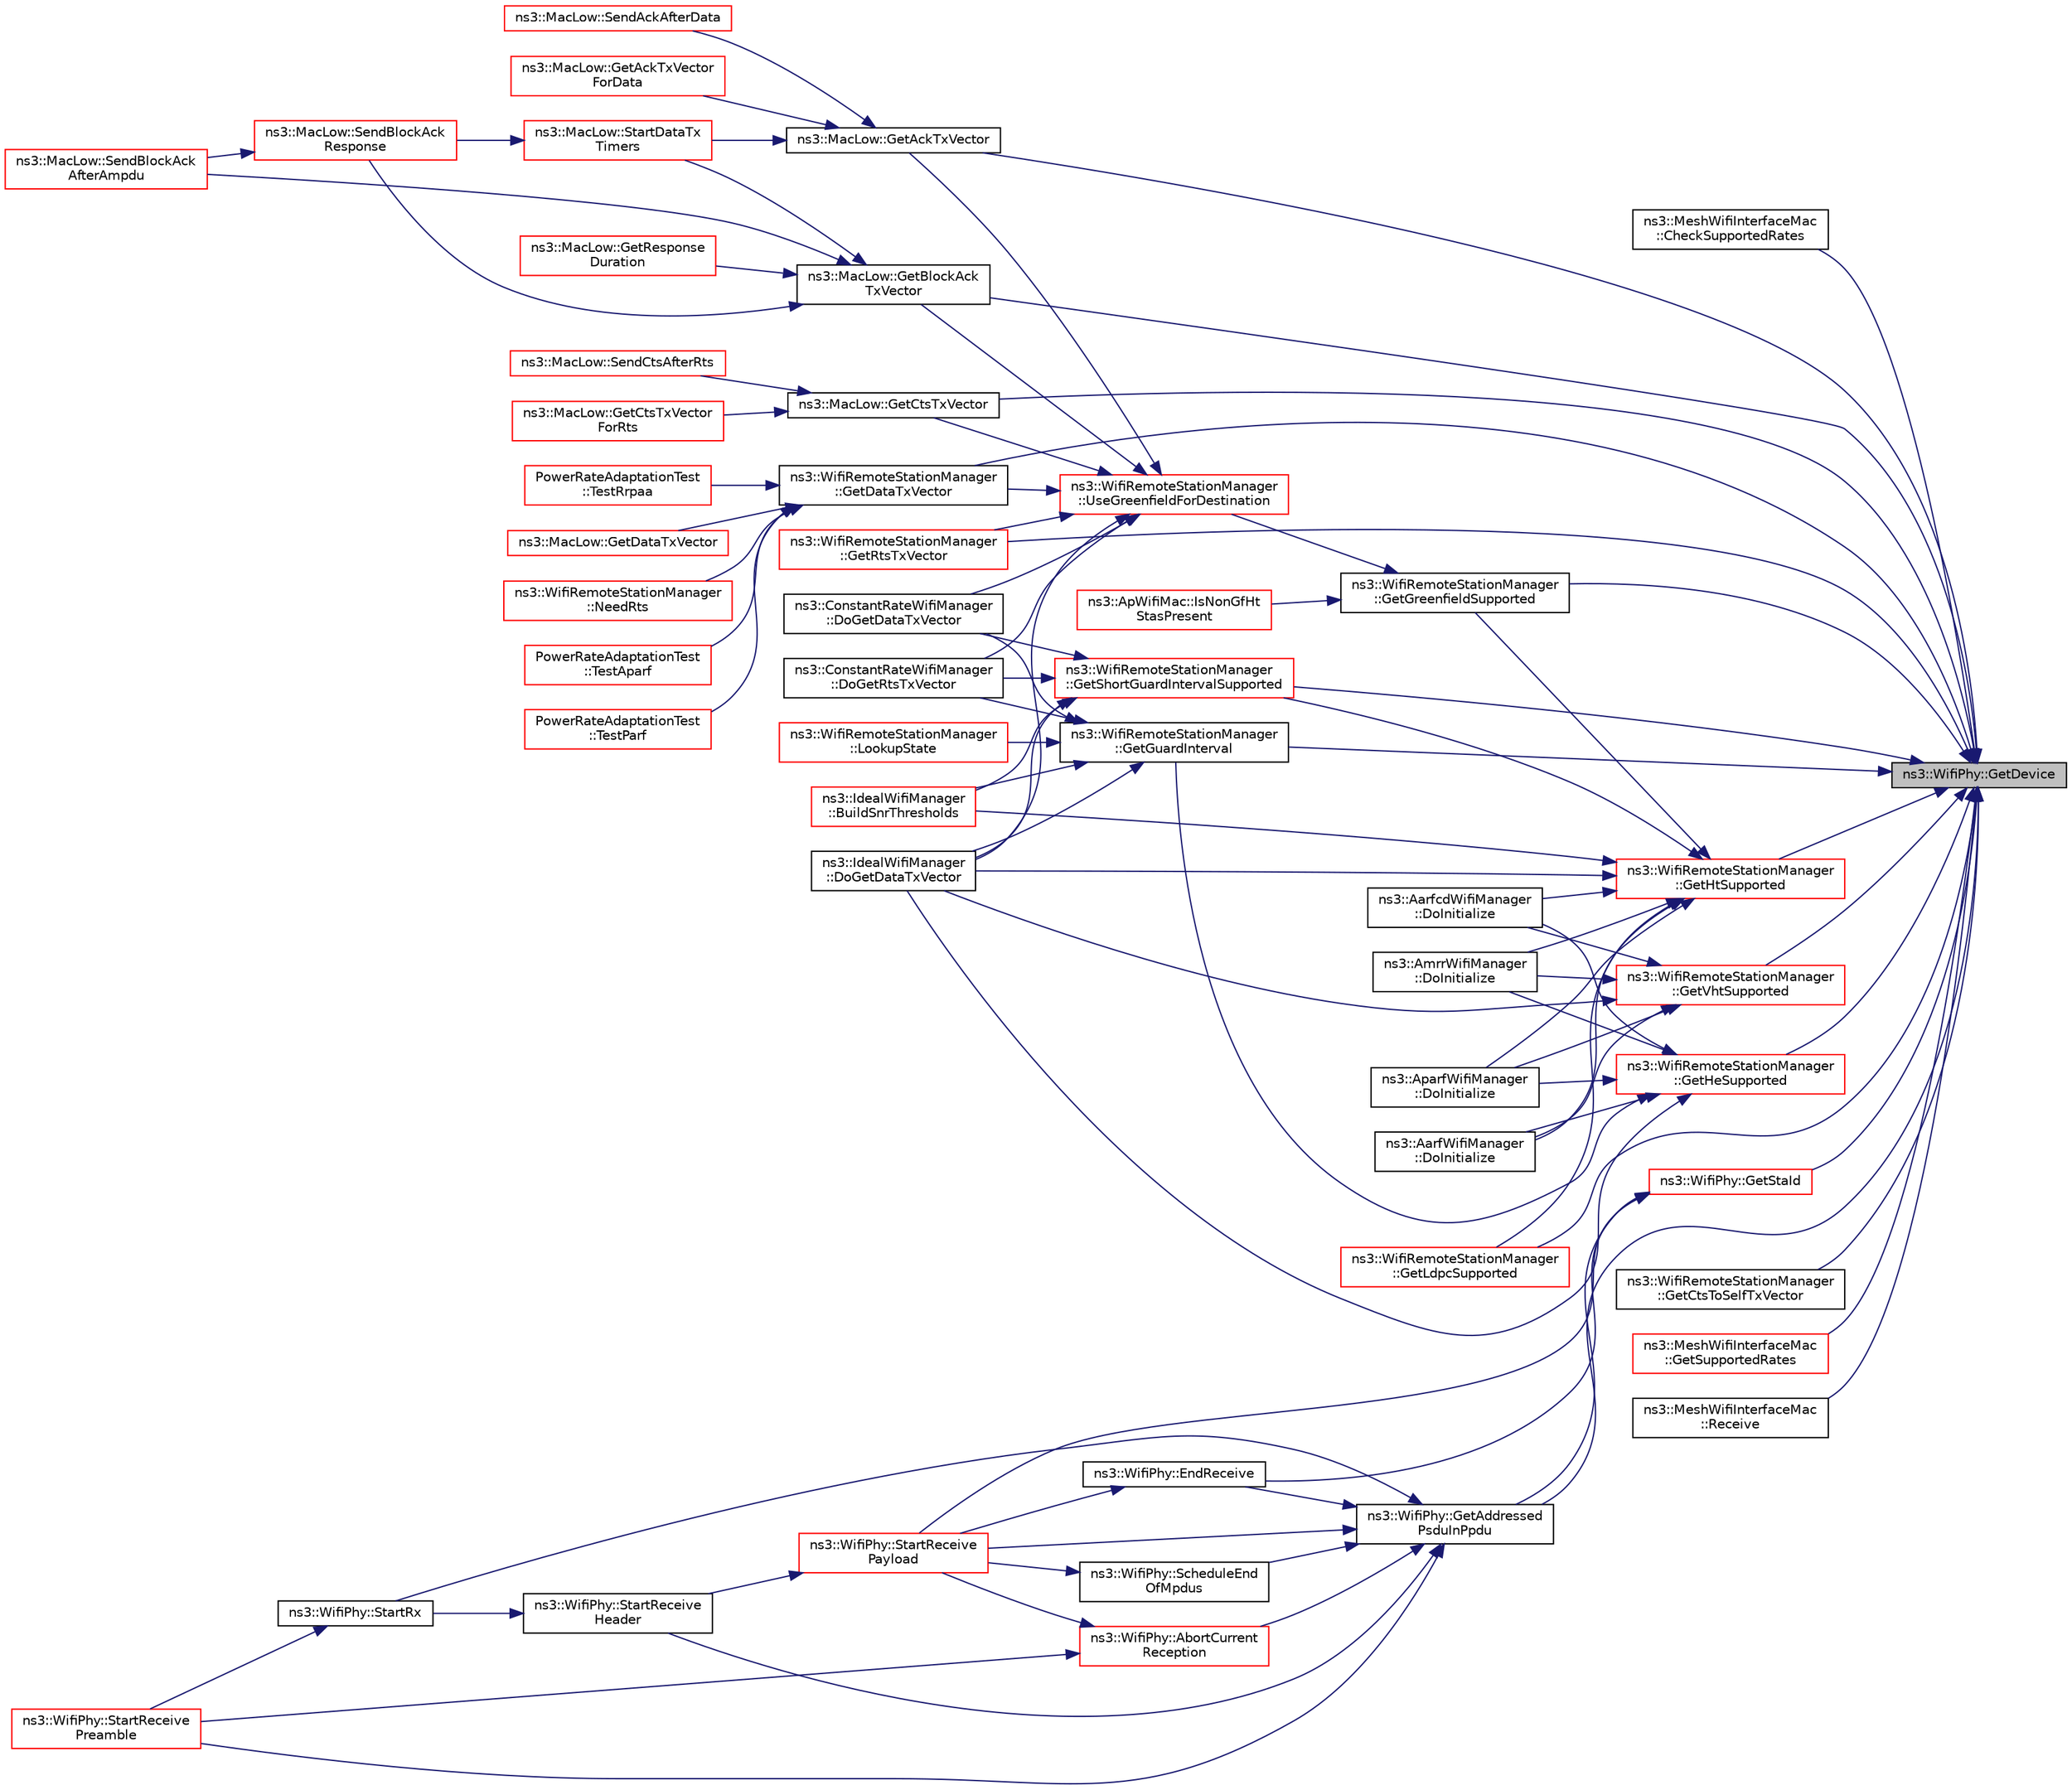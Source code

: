 digraph "ns3::WifiPhy::GetDevice"
{
 // LATEX_PDF_SIZE
  edge [fontname="Helvetica",fontsize="10",labelfontname="Helvetica",labelfontsize="10"];
  node [fontname="Helvetica",fontsize="10",shape=record];
  rankdir="RL";
  Node1 [label="ns3::WifiPhy::GetDevice",height=0.2,width=0.4,color="black", fillcolor="grey75", style="filled", fontcolor="black",tooltip="Return the device this PHY is associated with."];
  Node1 -> Node2 [dir="back",color="midnightblue",fontsize="10",style="solid",fontname="Helvetica"];
  Node2 [label="ns3::MeshWifiInterfaceMac\l::CheckSupportedRates",height=0.2,width=0.4,color="black", fillcolor="white", style="filled",URL="$classns3_1_1_mesh_wifi_interface_mac.html#a0d8d92606ef1a302fc967a8c058d5f81",tooltip="Check supported rates."];
  Node1 -> Node3 [dir="back",color="midnightblue",fontsize="10",style="solid",fontname="Helvetica"];
  Node3 [label="ns3::MacLow::GetAckTxVector",height=0.2,width=0.4,color="black", fillcolor="white", style="filled",URL="$classns3_1_1_mac_low.html#aae813ebc059b7e6aa1c88607e2969936",tooltip="Return a TXVECTOR for the Ack frame given the destination and the mode of the Data used by the sender..."];
  Node3 -> Node4 [dir="back",color="midnightblue",fontsize="10",style="solid",fontname="Helvetica"];
  Node4 [label="ns3::MacLow::GetAckTxVector\lForData",height=0.2,width=0.4,color="red", fillcolor="white", style="filled",URL="$classns3_1_1_mac_low.html#aaa82a9f5d9971541a7135f39c4287104",tooltip="Return a TXVECTOR for the BlockAck frame given the destination and the mode of the Data used by the s..."];
  Node3 -> Node6 [dir="back",color="midnightblue",fontsize="10",style="solid",fontname="Helvetica"];
  Node6 [label="ns3::MacLow::SendAckAfterData",height=0.2,width=0.4,color="red", fillcolor="white", style="filled",URL="$classns3_1_1_mac_low.html#a8db1635644b89072dfcb5fbc2330031b",tooltip="Send Ack after receiving Data."];
  Node3 -> Node10 [dir="back",color="midnightblue",fontsize="10",style="solid",fontname="Helvetica"];
  Node10 [label="ns3::MacLow::StartDataTx\lTimers",height=0.2,width=0.4,color="red", fillcolor="white", style="filled",URL="$classns3_1_1_mac_low.html#ae7e8072b7d1f8b775000f6f07ee5a3c1",tooltip="Start a Data timer by scheduling appropriate Ack timeout."];
  Node10 -> Node11 [dir="back",color="midnightblue",fontsize="10",style="solid",fontname="Helvetica"];
  Node11 [label="ns3::MacLow::SendBlockAck\lResponse",height=0.2,width=0.4,color="red", fillcolor="white", style="filled",URL="$classns3_1_1_mac_low.html#a85c374be43ba3bd52fd1ad6efdfef6c6",tooltip="This method creates BlockAck frame with header equals to blockAck and start its transmission."];
  Node11 -> Node12 [dir="back",color="midnightblue",fontsize="10",style="solid",fontname="Helvetica"];
  Node12 [label="ns3::MacLow::SendBlockAck\lAfterAmpdu",height=0.2,width=0.4,color="red", fillcolor="white", style="filled",URL="$classns3_1_1_mac_low.html#af6e2acc771d188c0959871f142912296",tooltip="Invoked after an A-MPDU has been received."];
  Node1 -> Node19 [dir="back",color="midnightblue",fontsize="10",style="solid",fontname="Helvetica"];
  Node19 [label="ns3::WifiPhy::GetAddressed\lPsduInPpdu",height=0.2,width=0.4,color="black", fillcolor="white", style="filled",URL="$classns3_1_1_wifi_phy.html#a1f8556187bd0e7680a013cab7dc67346",tooltip="Get the PSDU addressed to that PHY in a PPDU (useful for MU PPDU)."];
  Node19 -> Node20 [dir="back",color="midnightblue",fontsize="10",style="solid",fontname="Helvetica"];
  Node20 [label="ns3::WifiPhy::AbortCurrent\lReception",height=0.2,width=0.4,color="red", fillcolor="white", style="filled",URL="$classns3_1_1_wifi_phy.html#a4729f4a5f331978f9b70880a81feaa3b",tooltip="Due to newly arrived signal, the current reception cannot be continued and has to be aborted."];
  Node20 -> Node47 [dir="back",color="midnightblue",fontsize="10",style="solid",fontname="Helvetica"];
  Node47 [label="ns3::WifiPhy::StartReceive\lPayload",height=0.2,width=0.4,color="red", fillcolor="white", style="filled",URL="$classns3_1_1_wifi_phy.html#a613c3092a7f6f1dc2d815a4d2de989fa",tooltip="Start receiving the PSDU (i.e."];
  Node47 -> Node22 [dir="back",color="midnightblue",fontsize="10",style="solid",fontname="Helvetica"];
  Node22 [label="ns3::WifiPhy::StartReceive\lHeader",height=0.2,width=0.4,color="black", fillcolor="white", style="filled",URL="$classns3_1_1_wifi_phy.html#aa7bcb29f6ad8b8280792fc83a25f8eac",tooltip="Start receiving the PHY header of a PPDU (i.e."];
  Node22 -> Node23 [dir="back",color="midnightblue",fontsize="10",style="solid",fontname="Helvetica"];
  Node23 [label="ns3::WifiPhy::StartRx",height=0.2,width=0.4,color="black", fillcolor="white", style="filled",URL="$classns3_1_1_wifi_phy.html#aa648c638c7142f2b3ab902b428710290",tooltip="Starting receiving the PPDU after having detected the medium is idle or after a reception switch."];
  Node23 -> Node24 [dir="back",color="midnightblue",fontsize="10",style="solid",fontname="Helvetica"];
  Node24 [label="ns3::WifiPhy::StartReceive\lPreamble",height=0.2,width=0.4,color="red", fillcolor="white", style="filled",URL="$classns3_1_1_wifi_phy.html#af931f42dfd80e57d56822a021b13f9a7",tooltip="Start receiving the PHY preamble of a PPDU (i.e."];
  Node20 -> Node24 [dir="back",color="midnightblue",fontsize="10",style="solid",fontname="Helvetica"];
  Node19 -> Node48 [dir="back",color="midnightblue",fontsize="10",style="solid",fontname="Helvetica"];
  Node48 [label="ns3::WifiPhy::EndReceive",height=0.2,width=0.4,color="black", fillcolor="white", style="filled",URL="$classns3_1_1_wifi_phy.html#a0528e5f0ded822ff3df47b5146cb0484",tooltip="The last symbol of the PPDU has arrived."];
  Node48 -> Node47 [dir="back",color="midnightblue",fontsize="10",style="solid",fontname="Helvetica"];
  Node19 -> Node49 [dir="back",color="midnightblue",fontsize="10",style="solid",fontname="Helvetica"];
  Node49 [label="ns3::WifiPhy::ScheduleEnd\lOfMpdus",height=0.2,width=0.4,color="black", fillcolor="white", style="filled",URL="$classns3_1_1_wifi_phy.html#a2f2d338a875de35148a213a6bea1337d",tooltip="Schedule end of MPDUs events."];
  Node49 -> Node47 [dir="back",color="midnightblue",fontsize="10",style="solid",fontname="Helvetica"];
  Node19 -> Node22 [dir="back",color="midnightblue",fontsize="10",style="solid",fontname="Helvetica"];
  Node19 -> Node47 [dir="back",color="midnightblue",fontsize="10",style="solid",fontname="Helvetica"];
  Node19 -> Node24 [dir="back",color="midnightblue",fontsize="10",style="solid",fontname="Helvetica"];
  Node19 -> Node23 [dir="back",color="midnightblue",fontsize="10",style="solid",fontname="Helvetica"];
  Node1 -> Node50 [dir="back",color="midnightblue",fontsize="10",style="solid",fontname="Helvetica"];
  Node50 [label="ns3::MacLow::GetBlockAck\lTxVector",height=0.2,width=0.4,color="black", fillcolor="white", style="filled",URL="$classns3_1_1_mac_low.html#a227f7cf96af4e059f660cd6668869e69",tooltip="Return a TXVECTOR for the BlockAck frame given the destination and the mode of the Data used by the s..."];
  Node50 -> Node51 [dir="back",color="midnightblue",fontsize="10",style="solid",fontname="Helvetica"];
  Node51 [label="ns3::MacLow::GetResponse\lDuration",height=0.2,width=0.4,color="red", fillcolor="white", style="filled",URL="$classns3_1_1_mac_low.html#ae23ccb3c313c640daf5bd4c857eb0d7a",tooltip="Return the time required to transmit the response frames (Ack or BAR+BA following the policy configur..."];
  Node50 -> Node12 [dir="back",color="midnightblue",fontsize="10",style="solid",fontname="Helvetica"];
  Node50 -> Node11 [dir="back",color="midnightblue",fontsize="10",style="solid",fontname="Helvetica"];
  Node50 -> Node10 [dir="back",color="midnightblue",fontsize="10",style="solid",fontname="Helvetica"];
  Node1 -> Node56 [dir="back",color="midnightblue",fontsize="10",style="solid",fontname="Helvetica"];
  Node56 [label="ns3::WifiRemoteStationManager\l::GetCtsToSelfTxVector",height=0.2,width=0.4,color="black", fillcolor="white", style="filled",URL="$classns3_1_1_wifi_remote_station_manager.html#ab678ba97c31f92e03c4cc8dacd7f622b",tooltip="Since CTS-to-self parameters are not dependent on the station, it is implemented in wifi remote stati..."];
  Node1 -> Node57 [dir="back",color="midnightblue",fontsize="10",style="solid",fontname="Helvetica"];
  Node57 [label="ns3::MacLow::GetCtsTxVector",height=0.2,width=0.4,color="black", fillcolor="white", style="filled",URL="$classns3_1_1_mac_low.html#abe2810a59020adbcf64abbef2bcf319f",tooltip="Return a TXVECTOR for the CTS frame given the destination and the mode of the RTS used by the sender."];
  Node57 -> Node58 [dir="back",color="midnightblue",fontsize="10",style="solid",fontname="Helvetica"];
  Node58 [label="ns3::MacLow::GetCtsTxVector\lForRts",height=0.2,width=0.4,color="red", fillcolor="white", style="filled",URL="$classns3_1_1_mac_low.html#a10a0e90050844fe4273e1259fb23530f",tooltip="Return a TXVECTOR for the CTS frame given the destination and the mode of the RTS used by the sender."];
  Node57 -> Node60 [dir="back",color="midnightblue",fontsize="10",style="solid",fontname="Helvetica"];
  Node60 [label="ns3::MacLow::SendCtsAfterRts",height=0.2,width=0.4,color="red", fillcolor="white", style="filled",URL="$classns3_1_1_mac_low.html#aebcd4c3e8d64fb53af1f8a862c766e33",tooltip="Send CTS after receiving RTS."];
  Node1 -> Node61 [dir="back",color="midnightblue",fontsize="10",style="solid",fontname="Helvetica"];
  Node61 [label="ns3::WifiRemoteStationManager\l::GetDataTxVector",height=0.2,width=0.4,color="black", fillcolor="white", style="filled",URL="$classns3_1_1_wifi_remote_station_manager.html#a694863b2c3093952b2629e5a2d341a75",tooltip=" "];
  Node61 -> Node62 [dir="back",color="midnightblue",fontsize="10",style="solid",fontname="Helvetica"];
  Node62 [label="ns3::MacLow::GetDataTxVector",height=0.2,width=0.4,color="red", fillcolor="white", style="filled",URL="$classns3_1_1_mac_low.html#aeb3a8ccdb7a068b7ee69d507a66a1b60",tooltip="Return a TXVECTOR for the Data frame given the destination."];
  Node61 -> Node65 [dir="back",color="midnightblue",fontsize="10",style="solid",fontname="Helvetica"];
  Node65 [label="ns3::WifiRemoteStationManager\l::NeedRts",height=0.2,width=0.4,color="red", fillcolor="white", style="filled",URL="$classns3_1_1_wifi_remote_station_manager.html#a39ace4bf721e87a345bcd650f990ae3c",tooltip=" "];
  Node61 -> Node156 [dir="back",color="midnightblue",fontsize="10",style="solid",fontname="Helvetica"];
  Node156 [label="PowerRateAdaptationTest\l::TestAparf",height=0.2,width=0.4,color="red", fillcolor="white", style="filled",URL="$class_power_rate_adaptation_test.html#a3c3954526cb787125fea4c50cfe76174",tooltip="Test aparf function."];
  Node61 -> Node158 [dir="back",color="midnightblue",fontsize="10",style="solid",fontname="Helvetica"];
  Node158 [label="PowerRateAdaptationTest\l::TestParf",height=0.2,width=0.4,color="red", fillcolor="white", style="filled",URL="$class_power_rate_adaptation_test.html#a06db52c180644f3b961de054c41f2115",tooltip="Test parf function."];
  Node61 -> Node159 [dir="back",color="midnightblue",fontsize="10",style="solid",fontname="Helvetica"];
  Node159 [label="PowerRateAdaptationTest\l::TestRrpaa",height=0.2,width=0.4,color="red", fillcolor="white", style="filled",URL="$class_power_rate_adaptation_test.html#af0e5f044ed9bdf20dc203926ff8677b4",tooltip="Test rrpaa function."];
  Node1 -> Node160 [dir="back",color="midnightblue",fontsize="10",style="solid",fontname="Helvetica"];
  Node160 [label="ns3::WifiRemoteStationManager\l::GetGreenfieldSupported",height=0.2,width=0.4,color="black", fillcolor="white", style="filled",URL="$classns3_1_1_wifi_remote_station_manager.html#a3b4548baccd2f1a39a0415a3099396bb",tooltip="Return whether the device has HT Greenfield support enabled."];
  Node160 -> Node161 [dir="back",color="midnightblue",fontsize="10",style="solid",fontname="Helvetica"];
  Node161 [label="ns3::ApWifiMac::IsNonGfHt\lStasPresent",height=0.2,width=0.4,color="red", fillcolor="white", style="filled",URL="$classns3_1_1_ap_wifi_mac.html#a3df0ccf5ed9e1232bcb2d6847d8aae15",tooltip="Determine whether non-Greenfield HT stations are present or not."];
  Node160 -> Node163 [dir="back",color="midnightblue",fontsize="10",style="solid",fontname="Helvetica"];
  Node163 [label="ns3::WifiRemoteStationManager\l::UseGreenfieldForDestination",height=0.2,width=0.4,color="red", fillcolor="white", style="filled",URL="$classns3_1_1_wifi_remote_station_manager.html#ad0838e2b79a382cf65f68b7cde8ec608",tooltip=" "];
  Node163 -> Node170 [dir="back",color="midnightblue",fontsize="10",style="solid",fontname="Helvetica"];
  Node170 [label="ns3::ConstantRateWifiManager\l::DoGetDataTxVector",height=0.2,width=0.4,color="black", fillcolor="white", style="filled",URL="$classns3_1_1_constant_rate_wifi_manager.html#a1e14573f51c878a2fa5511a2c43a2024",tooltip=" "];
  Node163 -> Node171 [dir="back",color="midnightblue",fontsize="10",style="solid",fontname="Helvetica"];
  Node171 [label="ns3::IdealWifiManager\l::DoGetDataTxVector",height=0.2,width=0.4,color="black", fillcolor="white", style="filled",URL="$classns3_1_1_ideal_wifi_manager.html#a2e7570eb1f5cbef1067cfb714e94218e",tooltip=" "];
  Node163 -> Node183 [dir="back",color="midnightblue",fontsize="10",style="solid",fontname="Helvetica"];
  Node183 [label="ns3::ConstantRateWifiManager\l::DoGetRtsTxVector",height=0.2,width=0.4,color="black", fillcolor="white", style="filled",URL="$classns3_1_1_constant_rate_wifi_manager.html#aceb6e32d01d5c3279e96bafde5568719",tooltip=" "];
  Node163 -> Node3 [dir="back",color="midnightblue",fontsize="10",style="solid",fontname="Helvetica"];
  Node163 -> Node50 [dir="back",color="midnightblue",fontsize="10",style="solid",fontname="Helvetica"];
  Node163 -> Node57 [dir="back",color="midnightblue",fontsize="10",style="solid",fontname="Helvetica"];
  Node163 -> Node61 [dir="back",color="midnightblue",fontsize="10",style="solid",fontname="Helvetica"];
  Node163 -> Node192 [dir="back",color="midnightblue",fontsize="10",style="solid",fontname="Helvetica"];
  Node192 [label="ns3::WifiRemoteStationManager\l::GetRtsTxVector",height=0.2,width=0.4,color="red", fillcolor="white", style="filled",URL="$classns3_1_1_wifi_remote_station_manager.html#af1d1d8ad08efe3fbe876c67c17e89ef2",tooltip=" "];
  Node1 -> Node197 [dir="back",color="midnightblue",fontsize="10",style="solid",fontname="Helvetica"];
  Node197 [label="ns3::WifiRemoteStationManager\l::GetGuardInterval",height=0.2,width=0.4,color="black", fillcolor="white", style="filled",URL="$classns3_1_1_wifi_remote_station_manager.html#af042a3c6cc1e936255e794c4aa21e68c",tooltip="Return the supported HE guard interval duration (in nanoseconds)."];
  Node197 -> Node198 [dir="back",color="midnightblue",fontsize="10",style="solid",fontname="Helvetica"];
  Node198 [label="ns3::IdealWifiManager\l::BuildSnrThresholds",height=0.2,width=0.4,color="red", fillcolor="white", style="filled",URL="$classns3_1_1_ideal_wifi_manager.html#a9324f6fe2c6e6b7b2212f4aac69f9dee",tooltip="Construct the vector of minimum SNRs needed to successfully transmit for all possible combinations (r..."];
  Node197 -> Node170 [dir="back",color="midnightblue",fontsize="10",style="solid",fontname="Helvetica"];
  Node197 -> Node171 [dir="back",color="midnightblue",fontsize="10",style="solid",fontname="Helvetica"];
  Node197 -> Node183 [dir="back",color="midnightblue",fontsize="10",style="solid",fontname="Helvetica"];
  Node197 -> Node201 [dir="back",color="midnightblue",fontsize="10",style="solid",fontname="Helvetica"];
  Node201 [label="ns3::WifiRemoteStationManager\l::LookupState",height=0.2,width=0.4,color="red", fillcolor="white", style="filled",URL="$classns3_1_1_wifi_remote_station_manager.html#a6a5c20f231324799e383594b546ca733",tooltip="Return the state of the station associated with the given address."];
  Node1 -> Node296 [dir="back",color="midnightblue",fontsize="10",style="solid",fontname="Helvetica"];
  Node296 [label="ns3::WifiRemoteStationManager\l::GetHeSupported",height=0.2,width=0.4,color="red", fillcolor="white", style="filled",URL="$classns3_1_1_wifi_remote_station_manager.html#abf94bd5d22ad632148777a6c7e39bae0",tooltip="Return whether the device has HE capability support enabled."];
  Node296 -> Node171 [dir="back",color="midnightblue",fontsize="10",style="solid",fontname="Helvetica"];
  Node296 -> Node297 [dir="back",color="midnightblue",fontsize="10",style="solid",fontname="Helvetica"];
  Node297 [label="ns3::AarfWifiManager\l::DoInitialize",height=0.2,width=0.4,color="black", fillcolor="white", style="filled",URL="$classns3_1_1_aarf_wifi_manager.html#a4b0834e18a452eeba3a75d79adb64e1f",tooltip="Initialize() implementation."];
  Node296 -> Node298 [dir="back",color="midnightblue",fontsize="10",style="solid",fontname="Helvetica"];
  Node298 [label="ns3::AarfcdWifiManager\l::DoInitialize",height=0.2,width=0.4,color="black", fillcolor="white", style="filled",URL="$classns3_1_1_aarfcd_wifi_manager.html#ac886f8028e5090a2cddc1dc93ba48649",tooltip="Initialize() implementation."];
  Node296 -> Node299 [dir="back",color="midnightblue",fontsize="10",style="solid",fontname="Helvetica"];
  Node299 [label="ns3::AmrrWifiManager\l::DoInitialize",height=0.2,width=0.4,color="black", fillcolor="white", style="filled",URL="$classns3_1_1_amrr_wifi_manager.html#a989b60fa8ec7ab13c0967d9ced3e2145",tooltip="Initialize() implementation."];
  Node296 -> Node300 [dir="back",color="midnightblue",fontsize="10",style="solid",fontname="Helvetica"];
  Node300 [label="ns3::AparfWifiManager\l::DoInitialize",height=0.2,width=0.4,color="black", fillcolor="white", style="filled",URL="$classns3_1_1_aparf_wifi_manager.html#abea840f6ced0968344bc0203a3bf52f7",tooltip="Initialize() implementation."];
  Node296 -> Node197 [dir="back",color="midnightblue",fontsize="10",style="solid",fontname="Helvetica"];
  Node1 -> Node311 [dir="back",color="midnightblue",fontsize="10",style="solid",fontname="Helvetica"];
  Node311 [label="ns3::WifiRemoteStationManager\l::GetHtSupported",height=0.2,width=0.4,color="red", fillcolor="white", style="filled",URL="$classns3_1_1_wifi_remote_station_manager.html#ae2d1200da0ec74745ef9b496f9c0251f",tooltip="Return whether the device has HT capability support enabled."];
  Node311 -> Node198 [dir="back",color="midnightblue",fontsize="10",style="solid",fontname="Helvetica"];
  Node311 -> Node171 [dir="back",color="midnightblue",fontsize="10",style="solid",fontname="Helvetica"];
  Node311 -> Node297 [dir="back",color="midnightblue",fontsize="10",style="solid",fontname="Helvetica"];
  Node311 -> Node298 [dir="back",color="midnightblue",fontsize="10",style="solid",fontname="Helvetica"];
  Node311 -> Node299 [dir="back",color="midnightblue",fontsize="10",style="solid",fontname="Helvetica"];
  Node311 -> Node300 [dir="back",color="midnightblue",fontsize="10",style="solid",fontname="Helvetica"];
  Node311 -> Node160 [dir="back",color="midnightblue",fontsize="10",style="solid",fontname="Helvetica"];
  Node311 -> Node315 [dir="back",color="midnightblue",fontsize="10",style="solid",fontname="Helvetica"];
  Node315 [label="ns3::WifiRemoteStationManager\l::GetLdpcSupported",height=0.2,width=0.4,color="red", fillcolor="white", style="filled",URL="$classns3_1_1_wifi_remote_station_manager.html#a08d33a4d378463068ff10819c038312a",tooltip="Return whether the device has LDPC support enabled."];
  Node311 -> Node317 [dir="back",color="midnightblue",fontsize="10",style="solid",fontname="Helvetica"];
  Node317 [label="ns3::WifiRemoteStationManager\l::GetShortGuardIntervalSupported",height=0.2,width=0.4,color="red", fillcolor="white", style="filled",URL="$classns3_1_1_wifi_remote_station_manager.html#adb98eb113923b79180be2394fa36838d",tooltip="Return whether the device has SGI support enabled."];
  Node317 -> Node198 [dir="back",color="midnightblue",fontsize="10",style="solid",fontname="Helvetica"];
  Node317 -> Node170 [dir="back",color="midnightblue",fontsize="10",style="solid",fontname="Helvetica"];
  Node317 -> Node171 [dir="back",color="midnightblue",fontsize="10",style="solid",fontname="Helvetica"];
  Node317 -> Node183 [dir="back",color="midnightblue",fontsize="10",style="solid",fontname="Helvetica"];
  Node1 -> Node315 [dir="back",color="midnightblue",fontsize="10",style="solid",fontname="Helvetica"];
  Node1 -> Node192 [dir="back",color="midnightblue",fontsize="10",style="solid",fontname="Helvetica"];
  Node1 -> Node317 [dir="back",color="midnightblue",fontsize="10",style="solid",fontname="Helvetica"];
  Node1 -> Node368 [dir="back",color="midnightblue",fontsize="10",style="solid",fontname="Helvetica"];
  Node368 [label="ns3::WifiPhy::GetStaId",height=0.2,width=0.4,color="red", fillcolor="white", style="filled",URL="$classns3_1_1_wifi_phy.html#ae5e29d6ceebf0dd6103b66bfd438cc08",tooltip="Return the STA ID that has been assigned to the station this PHY belongs to."];
  Node368 -> Node48 [dir="back",color="midnightblue",fontsize="10",style="solid",fontname="Helvetica"];
  Node368 -> Node19 [dir="back",color="midnightblue",fontsize="10",style="solid",fontname="Helvetica"];
  Node368 -> Node47 [dir="back",color="midnightblue",fontsize="10",style="solid",fontname="Helvetica"];
  Node1 -> Node370 [dir="back",color="midnightblue",fontsize="10",style="solid",fontname="Helvetica"];
  Node370 [label="ns3::MeshWifiInterfaceMac\l::GetSupportedRates",height=0.2,width=0.4,color="red", fillcolor="white", style="filled",URL="$classns3_1_1_mesh_wifi_interface_mac.html#ae564ee657ce84f1023eabfd6d3e474a4",tooltip=" "];
  Node1 -> Node371 [dir="back",color="midnightblue",fontsize="10",style="solid",fontname="Helvetica"];
  Node371 [label="ns3::WifiRemoteStationManager\l::GetVhtSupported",height=0.2,width=0.4,color="red", fillcolor="white", style="filled",URL="$classns3_1_1_wifi_remote_station_manager.html#a378e951feaf5fefbe0f32e0cfc0ce765",tooltip="Return whether the device has VHT capability support enabled."];
  Node371 -> Node171 [dir="back",color="midnightblue",fontsize="10",style="solid",fontname="Helvetica"];
  Node371 -> Node297 [dir="back",color="midnightblue",fontsize="10",style="solid",fontname="Helvetica"];
  Node371 -> Node298 [dir="back",color="midnightblue",fontsize="10",style="solid",fontname="Helvetica"];
  Node371 -> Node299 [dir="back",color="midnightblue",fontsize="10",style="solid",fontname="Helvetica"];
  Node371 -> Node300 [dir="back",color="midnightblue",fontsize="10",style="solid",fontname="Helvetica"];
  Node1 -> Node216 [dir="back",color="midnightblue",fontsize="10",style="solid",fontname="Helvetica"];
  Node216 [label="ns3::MeshWifiInterfaceMac\l::Receive",height=0.2,width=0.4,color="black", fillcolor="white", style="filled",URL="$classns3_1_1_mesh_wifi_interface_mac.html#a5850d3b31d09fd6dc552e8fa839bf3f2",tooltip="Frame receive handler."];
}
